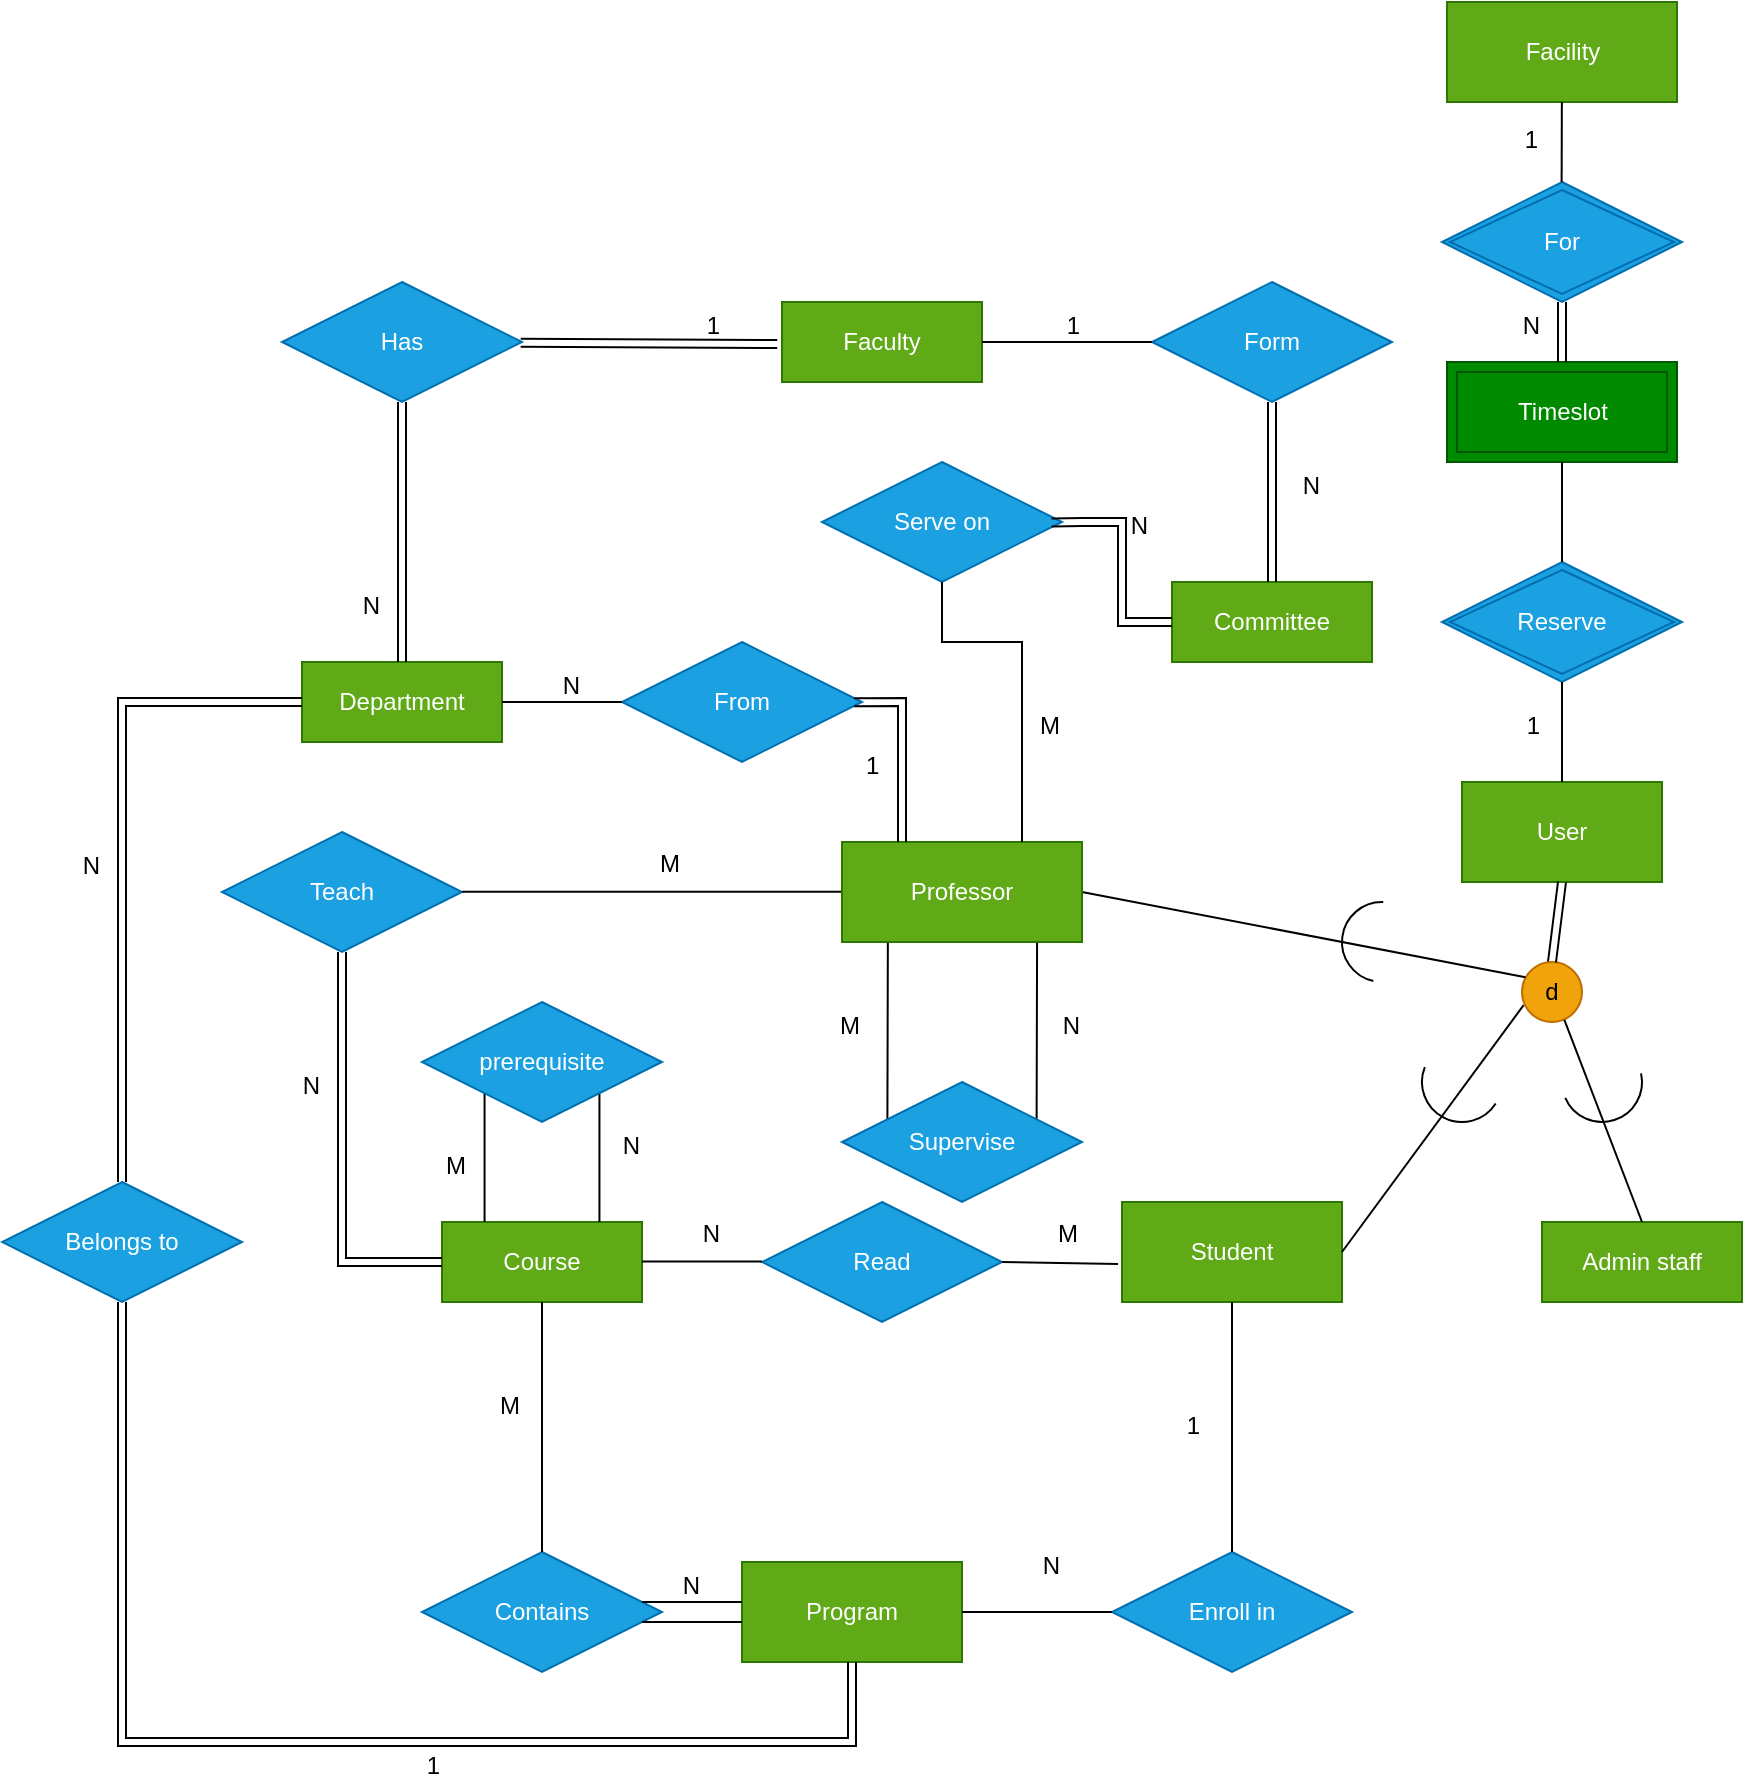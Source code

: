 <mxfile version="26.0.11">
  <diagram id="R2lEEEUBdFMjLlhIrx00" name="Page-1">
    <mxGraphModel dx="2074" dy="1908" grid="1" gridSize="10" guides="1" tooltips="1" connect="1" arrows="1" fold="1" page="1" pageScale="1" pageWidth="850" pageHeight="1100" math="0" shadow="0" extFonts="Permanent Marker^https://fonts.googleapis.com/css?family=Permanent+Marker">
      <root>
        <mxCell id="0" />
        <mxCell id="1" parent="0" />
        <mxCell id="vugCyfD3QLyV5UbuW-dE-1" value="User" style="rounded=0;whiteSpace=wrap;html=1;fillColor=#60a917;strokeColor=#2D7600;fontColor=#ffffff;" vertex="1" parent="1">
          <mxGeometry x="590" y="290" width="100" height="50" as="geometry" />
        </mxCell>
        <mxCell id="vugCyfD3QLyV5UbuW-dE-4" value="d" style="ellipse;whiteSpace=wrap;html=1;aspect=fixed;fillColor=#f0a30a;fontColor=#000000;strokeColor=#BD7000;" vertex="1" parent="1">
          <mxGeometry x="620" y="380" width="30" height="30" as="geometry" />
        </mxCell>
        <mxCell id="vugCyfD3QLyV5UbuW-dE-9" value="Student" style="rounded=0;whiteSpace=wrap;html=1;fillColor=#60a917;fontColor=#ffffff;strokeColor=#2D7600;" vertex="1" parent="1">
          <mxGeometry x="420" y="500" width="110" height="50" as="geometry" />
        </mxCell>
        <mxCell id="vugCyfD3QLyV5UbuW-dE-21" value="Timeslot" style="shape=ext;margin=3;double=1;whiteSpace=wrap;html=1;align=center;fillColor=#008a00;fontColor=#ffffff;strokeColor=#005700;" vertex="1" parent="1">
          <mxGeometry x="582.5" y="80" width="115" height="50" as="geometry" />
        </mxCell>
        <mxCell id="vugCyfD3QLyV5UbuW-dE-22" value="Reserve" style="shape=rhombus;double=1;perimeter=rhombusPerimeter;whiteSpace=wrap;html=1;align=center;fillColor=#1ba1e2;fontColor=#ffffff;strokeColor=#006EAF;" vertex="1" parent="1">
          <mxGeometry x="580" y="180" width="120" height="60" as="geometry" />
        </mxCell>
        <mxCell id="vugCyfD3QLyV5UbuW-dE-26" value="Facility" style="whiteSpace=wrap;html=1;align=center;fillColor=#60a917;fontColor=#ffffff;strokeColor=#2D7600;" vertex="1" parent="1">
          <mxGeometry x="582.5" y="-100" width="115" height="50" as="geometry" />
        </mxCell>
        <mxCell id="vugCyfD3QLyV5UbuW-dE-27" value="For" style="shape=rhombus;double=1;perimeter=rhombusPerimeter;whiteSpace=wrap;html=1;align=center;fillColor=#1ba1e2;fontColor=#ffffff;strokeColor=#006EAF;" vertex="1" parent="1">
          <mxGeometry x="580" y="-10" width="120" height="60" as="geometry" />
        </mxCell>
        <mxCell id="vugCyfD3QLyV5UbuW-dE-35" value="" style="endArrow=none;html=1;rounded=0;entryX=0.5;entryY=1;entryDx=0;entryDy=0;exitX=0.5;exitY=0;exitDx=0;exitDy=0;" edge="1" parent="1" source="vugCyfD3QLyV5UbuW-dE-1" target="vugCyfD3QLyV5UbuW-dE-22">
          <mxGeometry relative="1" as="geometry">
            <mxPoint x="410" y="290" as="sourcePoint" />
            <mxPoint x="570" y="290" as="targetPoint" />
          </mxGeometry>
        </mxCell>
        <mxCell id="vugCyfD3QLyV5UbuW-dE-36" value="1" style="resizable=0;html=1;whiteSpace=wrap;align=right;verticalAlign=bottom;" connectable="0" vertex="1" parent="vugCyfD3QLyV5UbuW-dE-35">
          <mxGeometry x="1" relative="1" as="geometry">
            <mxPoint x="-10" y="30" as="offset" />
          </mxGeometry>
        </mxCell>
        <mxCell id="vugCyfD3QLyV5UbuW-dE-43" value="" style="endArrow=none;html=1;rounded=0;entryX=0.5;entryY=0;entryDx=0;entryDy=0;exitX=0.5;exitY=1;exitDx=0;exitDy=0;" edge="1" parent="1" source="vugCyfD3QLyV5UbuW-dE-21" target="vugCyfD3QLyV5UbuW-dE-22">
          <mxGeometry relative="1" as="geometry">
            <mxPoint x="660" y="140" as="sourcePoint" />
            <mxPoint x="659" y="196" as="targetPoint" />
          </mxGeometry>
        </mxCell>
        <mxCell id="vugCyfD3QLyV5UbuW-dE-47" value="" style="endArrow=none;html=1;rounded=0;exitX=0.5;exitY=0;exitDx=0;exitDy=0;" edge="1" parent="1" target="vugCyfD3QLyV5UbuW-dE-26">
          <mxGeometry relative="1" as="geometry">
            <mxPoint x="639.82" y="-10" as="sourcePoint" />
            <mxPoint x="639.82" y="-40" as="targetPoint" />
          </mxGeometry>
        </mxCell>
        <mxCell id="vugCyfD3QLyV5UbuW-dE-48" value="1" style="resizable=0;html=1;whiteSpace=wrap;align=right;verticalAlign=bottom;" connectable="0" vertex="1" parent="vugCyfD3QLyV5UbuW-dE-47">
          <mxGeometry x="1" relative="1" as="geometry">
            <mxPoint x="-10" y="27" as="offset" />
          </mxGeometry>
        </mxCell>
        <mxCell id="vugCyfD3QLyV5UbuW-dE-49" value="Course" style="whiteSpace=wrap;html=1;align=center;fillColor=#60a917;fontColor=#ffffff;strokeColor=#2D7600;" vertex="1" parent="1">
          <mxGeometry x="80" y="510" width="100" height="40" as="geometry" />
        </mxCell>
        <mxCell id="vugCyfD3QLyV5UbuW-dE-50" value="Read" style="shape=rhombus;perimeter=rhombusPerimeter;whiteSpace=wrap;html=1;align=center;fillColor=#1ba1e2;fontColor=#ffffff;strokeColor=#006EAF;" vertex="1" parent="1">
          <mxGeometry x="240" y="500" width="120" height="60" as="geometry" />
        </mxCell>
        <mxCell id="vugCyfD3QLyV5UbuW-dE-54" value="" style="endArrow=none;html=1;rounded=0;exitX=1;exitY=0.5;exitDx=0;exitDy=0;" edge="1" parent="1" source="vugCyfD3QLyV5UbuW-dE-50">
          <mxGeometry relative="1" as="geometry">
            <mxPoint x="300" y="490" as="sourcePoint" />
            <mxPoint x="418" y="531" as="targetPoint" />
          </mxGeometry>
        </mxCell>
        <mxCell id="vugCyfD3QLyV5UbuW-dE-55" value="M" style="resizable=0;html=1;whiteSpace=wrap;align=right;verticalAlign=bottom;" connectable="0" vertex="1" parent="vugCyfD3QLyV5UbuW-dE-54">
          <mxGeometry x="1" relative="1" as="geometry">
            <mxPoint x="-18" y="-6" as="offset" />
          </mxGeometry>
        </mxCell>
        <mxCell id="vugCyfD3QLyV5UbuW-dE-56" value="" style="endArrow=none;html=1;rounded=0;entryX=0;entryY=0.5;entryDx=0;entryDy=0;exitX=1;exitY=0.5;exitDx=0;exitDy=0;" edge="1" parent="1">
          <mxGeometry relative="1" as="geometry">
            <mxPoint x="180" y="529.8" as="sourcePoint" />
            <mxPoint x="240" y="529.8" as="targetPoint" />
          </mxGeometry>
        </mxCell>
        <mxCell id="vugCyfD3QLyV5UbuW-dE-57" value="N" style="resizable=0;html=1;whiteSpace=wrap;align=right;verticalAlign=bottom;" connectable="0" vertex="1" parent="vugCyfD3QLyV5UbuW-dE-56">
          <mxGeometry x="1" relative="1" as="geometry">
            <mxPoint x="-20" y="-5" as="offset" />
          </mxGeometry>
        </mxCell>
        <mxCell id="vugCyfD3QLyV5UbuW-dE-59" value="" style="endArrow=none;html=1;rounded=0;entryX=0.027;entryY=0.719;entryDx=0;entryDy=0;entryPerimeter=0;exitX=1;exitY=0.5;exitDx=0;exitDy=0;" edge="1" parent="1" source="vugCyfD3QLyV5UbuW-dE-9" target="vugCyfD3QLyV5UbuW-dE-4">
          <mxGeometry relative="1" as="geometry">
            <mxPoint x="330" y="320" as="sourcePoint" />
            <mxPoint x="490" y="320" as="targetPoint" />
          </mxGeometry>
        </mxCell>
        <mxCell id="vugCyfD3QLyV5UbuW-dE-65" value="Program" style="whiteSpace=wrap;html=1;align=center;fillColor=#60a917;fontColor=#ffffff;strokeColor=#2D7600;" vertex="1" parent="1">
          <mxGeometry x="230" y="680" width="110" height="50" as="geometry" />
        </mxCell>
        <mxCell id="vugCyfD3QLyV5UbuW-dE-66" value="Enroll in" style="shape=rhombus;perimeter=rhombusPerimeter;whiteSpace=wrap;html=1;align=center;fillColor=#1ba1e2;fontColor=#ffffff;strokeColor=#006EAF;" vertex="1" parent="1">
          <mxGeometry x="415" y="675" width="120" height="60" as="geometry" />
        </mxCell>
        <mxCell id="vugCyfD3QLyV5UbuW-dE-67" value="" style="endArrow=none;html=1;rounded=0;entryX=0.5;entryY=0;entryDx=0;entryDy=0;" edge="1" parent="1" source="vugCyfD3QLyV5UbuW-dE-9" target="vugCyfD3QLyV5UbuW-dE-66">
          <mxGeometry relative="1" as="geometry">
            <mxPoint x="310" y="530" as="sourcePoint" />
            <mxPoint x="470" y="530" as="targetPoint" />
          </mxGeometry>
        </mxCell>
        <mxCell id="vugCyfD3QLyV5UbuW-dE-68" value="1" style="resizable=0;html=1;whiteSpace=wrap;align=right;verticalAlign=bottom;" connectable="0" vertex="1" parent="vugCyfD3QLyV5UbuW-dE-67">
          <mxGeometry x="1" relative="1" as="geometry">
            <mxPoint x="-15" y="-55" as="offset" />
          </mxGeometry>
        </mxCell>
        <mxCell id="vugCyfD3QLyV5UbuW-dE-69" value="" style="endArrow=none;html=1;rounded=0;entryX=0;entryY=0.5;entryDx=0;entryDy=0;" edge="1" parent="1" source="vugCyfD3QLyV5UbuW-dE-65" target="vugCyfD3QLyV5UbuW-dE-66">
          <mxGeometry relative="1" as="geometry">
            <mxPoint x="310" y="530" as="sourcePoint" />
            <mxPoint x="430" y="705" as="targetPoint" />
          </mxGeometry>
        </mxCell>
        <mxCell id="vugCyfD3QLyV5UbuW-dE-70" value="N" style="resizable=0;html=1;whiteSpace=wrap;align=right;verticalAlign=bottom;" connectable="0" vertex="1" parent="vugCyfD3QLyV5UbuW-dE-69">
          <mxGeometry x="1" relative="1" as="geometry">
            <mxPoint x="-25" y="-15" as="offset" />
          </mxGeometry>
        </mxCell>
        <mxCell id="vugCyfD3QLyV5UbuW-dE-71" value="Contains" style="shape=rhombus;perimeter=rhombusPerimeter;whiteSpace=wrap;html=1;align=center;fillColor=#1ba1e2;fontColor=#ffffff;strokeColor=#006EAF;" vertex="1" parent="1">
          <mxGeometry x="70" y="675" width="120" height="60" as="geometry" />
        </mxCell>
        <mxCell id="vugCyfD3QLyV5UbuW-dE-72" value="" style="endArrow=none;html=1;rounded=0;" edge="1" parent="1">
          <mxGeometry relative="1" as="geometry">
            <mxPoint x="180" y="700" as="sourcePoint" />
            <mxPoint x="230" y="700" as="targetPoint" />
          </mxGeometry>
        </mxCell>
        <mxCell id="vugCyfD3QLyV5UbuW-dE-73" value="N" style="resizable=0;html=1;whiteSpace=wrap;align=right;verticalAlign=bottom;" connectable="0" vertex="1" parent="vugCyfD3QLyV5UbuW-dE-72">
          <mxGeometry x="1" relative="1" as="geometry">
            <mxPoint x="-20" as="offset" />
          </mxGeometry>
        </mxCell>
        <mxCell id="vugCyfD3QLyV5UbuW-dE-74" value="" style="endArrow=none;html=1;rounded=0;" edge="1" parent="1">
          <mxGeometry relative="1" as="geometry">
            <mxPoint x="180" y="710" as="sourcePoint" />
            <mxPoint x="230" y="710" as="targetPoint" />
          </mxGeometry>
        </mxCell>
        <mxCell id="vugCyfD3QLyV5UbuW-dE-76" value="" style="endArrow=none;html=1;rounded=0;exitX=0.5;exitY=0;exitDx=0;exitDy=0;" edge="1" parent="1" source="vugCyfD3QLyV5UbuW-dE-71">
          <mxGeometry relative="1" as="geometry">
            <mxPoint x="150" y="660" as="sourcePoint" />
            <mxPoint x="130" y="550" as="targetPoint" />
          </mxGeometry>
        </mxCell>
        <mxCell id="vugCyfD3QLyV5UbuW-dE-77" value="M" style="resizable=0;html=1;whiteSpace=wrap;align=right;verticalAlign=bottom;" connectable="0" vertex="1" parent="vugCyfD3QLyV5UbuW-dE-76">
          <mxGeometry x="1" relative="1" as="geometry">
            <mxPoint x="-10" y="60" as="offset" />
          </mxGeometry>
        </mxCell>
        <mxCell id="vugCyfD3QLyV5UbuW-dE-79" value="" style="shape=link;html=1;rounded=0;width=57.442;entryX=0.5;entryY=0;entryDx=0;entryDy=0;" edge="1" parent="1" target="vugCyfD3QLyV5UbuW-dE-49">
          <mxGeometry relative="1" as="geometry">
            <mxPoint x="130" y="440" as="sourcePoint" />
            <mxPoint x="410" y="420" as="targetPoint" />
          </mxGeometry>
        </mxCell>
        <mxCell id="vugCyfD3QLyV5UbuW-dE-80" value="M" style="resizable=0;html=1;whiteSpace=wrap;align=left;verticalAlign=bottom;" connectable="0" vertex="1" parent="vugCyfD3QLyV5UbuW-dE-79">
          <mxGeometry x="-1" relative="1" as="geometry">
            <mxPoint x="-50" y="50" as="offset" />
          </mxGeometry>
        </mxCell>
        <mxCell id="vugCyfD3QLyV5UbuW-dE-81" value="N" style="resizable=0;html=1;whiteSpace=wrap;align=right;verticalAlign=bottom;" connectable="0" vertex="1" parent="vugCyfD3QLyV5UbuW-dE-79">
          <mxGeometry x="1" relative="1" as="geometry">
            <mxPoint x="50" y="-30" as="offset" />
          </mxGeometry>
        </mxCell>
        <mxCell id="vugCyfD3QLyV5UbuW-dE-78" value="prerequisite" style="shape=rhombus;perimeter=rhombusPerimeter;whiteSpace=wrap;html=1;align=center;fillColor=#1ba1e2;fontColor=#ffffff;strokeColor=#006EAF;" vertex="1" parent="1">
          <mxGeometry x="70" y="400" width="120" height="60" as="geometry" />
        </mxCell>
        <mxCell id="vugCyfD3QLyV5UbuW-dE-82" value="Department" style="whiteSpace=wrap;html=1;align=center;fillColor=#60a917;fontColor=#ffffff;strokeColor=#2D7600;" vertex="1" parent="1">
          <mxGeometry x="10" y="230" width="100" height="40" as="geometry" />
        </mxCell>
        <mxCell id="vugCyfD3QLyV5UbuW-dE-85" value="Belongs to" style="shape=rhombus;perimeter=rhombusPerimeter;whiteSpace=wrap;html=1;align=center;fillColor=#1ba1e2;fontColor=#ffffff;strokeColor=#006EAF;" vertex="1" parent="1">
          <mxGeometry x="-140" y="490" width="120" height="60" as="geometry" />
        </mxCell>
        <mxCell id="vugCyfD3QLyV5UbuW-dE-89" value="" style="shape=link;html=1;rounded=0;entryX=0.5;entryY=0;entryDx=0;entryDy=0;exitX=0;exitY=0.5;exitDx=0;exitDy=0;" edge="1" parent="1" source="vugCyfD3QLyV5UbuW-dE-82" target="vugCyfD3QLyV5UbuW-dE-85">
          <mxGeometry relative="1" as="geometry">
            <mxPoint x="-170" y="370" as="sourcePoint" />
            <mxPoint x="-10" y="370" as="targetPoint" />
            <Array as="points">
              <mxPoint x="-80" y="250" />
            </Array>
          </mxGeometry>
        </mxCell>
        <mxCell id="vugCyfD3QLyV5UbuW-dE-90" value="N" style="resizable=0;html=1;whiteSpace=wrap;align=right;verticalAlign=bottom;" connectable="0" vertex="1" parent="vugCyfD3QLyV5UbuW-dE-89">
          <mxGeometry x="1" relative="1" as="geometry">
            <mxPoint x="-10" y="-150" as="offset" />
          </mxGeometry>
        </mxCell>
        <mxCell id="vugCyfD3QLyV5UbuW-dE-91" value="" style="shape=link;html=1;rounded=0;exitX=0.5;exitY=1;exitDx=0;exitDy=0;entryX=0.5;entryY=1;entryDx=0;entryDy=0;" edge="1" parent="1" source="vugCyfD3QLyV5UbuW-dE-85" target="vugCyfD3QLyV5UbuW-dE-65">
          <mxGeometry relative="1" as="geometry">
            <mxPoint x="-100" y="735" as="sourcePoint" />
            <mxPoint x="60" y="735" as="targetPoint" />
            <Array as="points">
              <mxPoint x="-80" y="770" />
              <mxPoint x="100" y="770" />
              <mxPoint x="285" y="770" />
            </Array>
          </mxGeometry>
        </mxCell>
        <mxCell id="vugCyfD3QLyV5UbuW-dE-92" value="1" style="resizable=0;html=1;whiteSpace=wrap;align=right;verticalAlign=bottom;" connectable="0" vertex="1" parent="vugCyfD3QLyV5UbuW-dE-91">
          <mxGeometry x="1" relative="1" as="geometry">
            <mxPoint x="-205" y="60" as="offset" />
          </mxGeometry>
        </mxCell>
        <mxCell id="vugCyfD3QLyV5UbuW-dE-93" value="Faculty" style="whiteSpace=wrap;html=1;align=center;fillColor=#60a917;fontColor=#ffffff;strokeColor=#2D7600;" vertex="1" parent="1">
          <mxGeometry x="250" y="50" width="100" height="40" as="geometry" />
        </mxCell>
        <mxCell id="vugCyfD3QLyV5UbuW-dE-96" value="Has" style="shape=rhombus;perimeter=rhombusPerimeter;whiteSpace=wrap;html=1;align=center;fillColor=#1ba1e2;fontColor=#ffffff;strokeColor=#006EAF;" vertex="1" parent="1">
          <mxGeometry y="40" width="120" height="60" as="geometry" />
        </mxCell>
        <mxCell id="vugCyfD3QLyV5UbuW-dE-98" value="" style="shape=link;html=1;rounded=0;exitX=0.5;exitY=1;exitDx=0;exitDy=0;entryX=0.5;entryY=0;entryDx=0;entryDy=0;" edge="1" parent="1" source="vugCyfD3QLyV5UbuW-dE-96" target="vugCyfD3QLyV5UbuW-dE-82">
          <mxGeometry relative="1" as="geometry">
            <mxPoint x="190" y="320" as="sourcePoint" />
            <mxPoint x="350" y="320" as="targetPoint" />
          </mxGeometry>
        </mxCell>
        <mxCell id="vugCyfD3QLyV5UbuW-dE-99" value="N" style="resizable=0;html=1;whiteSpace=wrap;align=right;verticalAlign=bottom;" connectable="0" vertex="1" parent="vugCyfD3QLyV5UbuW-dE-98">
          <mxGeometry x="1" relative="1" as="geometry">
            <mxPoint x="-10" y="-20" as="offset" />
          </mxGeometry>
        </mxCell>
        <mxCell id="vugCyfD3QLyV5UbuW-dE-100" value="" style="shape=link;html=1;rounded=0;entryX=-0.024;entryY=0.526;entryDx=0;entryDy=0;entryPerimeter=0;" edge="1" parent="1" source="vugCyfD3QLyV5UbuW-dE-96" target="vugCyfD3QLyV5UbuW-dE-93">
          <mxGeometry relative="1" as="geometry">
            <mxPoint x="50" y="190" as="sourcePoint" />
            <mxPoint x="210" y="190" as="targetPoint" />
          </mxGeometry>
        </mxCell>
        <mxCell id="vugCyfD3QLyV5UbuW-dE-101" value="1" style="resizable=0;html=1;whiteSpace=wrap;align=right;verticalAlign=bottom;" connectable="0" vertex="1" parent="vugCyfD3QLyV5UbuW-dE-100">
          <mxGeometry x="1" relative="1" as="geometry">
            <mxPoint x="-27" y="-1" as="offset" />
          </mxGeometry>
        </mxCell>
        <mxCell id="vugCyfD3QLyV5UbuW-dE-102" value="" style="shape=link;html=1;rounded=0;exitX=0.5;exitY=1;exitDx=0;exitDy=0;entryX=0.5;entryY=0;entryDx=0;entryDy=0;" edge="1" parent="1" source="vugCyfD3QLyV5UbuW-dE-27" target="vugCyfD3QLyV5UbuW-dE-21">
          <mxGeometry relative="1" as="geometry">
            <mxPoint x="490" y="160" as="sourcePoint" />
            <mxPoint x="650" y="160" as="targetPoint" />
          </mxGeometry>
        </mxCell>
        <mxCell id="vugCyfD3QLyV5UbuW-dE-103" value="N" style="resizable=0;html=1;whiteSpace=wrap;align=right;verticalAlign=bottom;" connectable="0" vertex="1" parent="vugCyfD3QLyV5UbuW-dE-102">
          <mxGeometry x="1" relative="1" as="geometry">
            <mxPoint x="-10" y="-10" as="offset" />
          </mxGeometry>
        </mxCell>
        <mxCell id="vugCyfD3QLyV5UbuW-dE-104" value="" style="shape=link;html=1;rounded=0;exitX=0.5;exitY=0;exitDx=0;exitDy=0;entryX=0.5;entryY=1;entryDx=0;entryDy=0;" edge="1" parent="1" source="vugCyfD3QLyV5UbuW-dE-4" target="vugCyfD3QLyV5UbuW-dE-1">
          <mxGeometry relative="1" as="geometry">
            <mxPoint x="490" y="360" as="sourcePoint" />
            <mxPoint x="650" y="360" as="targetPoint" />
          </mxGeometry>
        </mxCell>
        <mxCell id="vugCyfD3QLyV5UbuW-dE-106" value="Committee" style="whiteSpace=wrap;html=1;align=center;fillColor=#60a917;fontColor=#ffffff;strokeColor=#2D7600;" vertex="1" parent="1">
          <mxGeometry x="445" y="190" width="100" height="40" as="geometry" />
        </mxCell>
        <mxCell id="vugCyfD3QLyV5UbuW-dE-107" value="Form" style="shape=rhombus;perimeter=rhombusPerimeter;whiteSpace=wrap;html=1;align=center;fillColor=#1ba1e2;fontColor=#ffffff;strokeColor=#006EAF;" vertex="1" parent="1">
          <mxGeometry x="435" y="40" width="120" height="60" as="geometry" />
        </mxCell>
        <mxCell id="vugCyfD3QLyV5UbuW-dE-109" value="" style="endArrow=none;html=1;rounded=0;exitX=1;exitY=0.5;exitDx=0;exitDy=0;" edge="1" parent="1" source="vugCyfD3QLyV5UbuW-dE-93" target="vugCyfD3QLyV5UbuW-dE-107">
          <mxGeometry relative="1" as="geometry">
            <mxPoint x="320" y="290" as="sourcePoint" />
            <mxPoint x="480" y="290" as="targetPoint" />
          </mxGeometry>
        </mxCell>
        <mxCell id="vugCyfD3QLyV5UbuW-dE-110" value="1" style="resizable=0;html=1;whiteSpace=wrap;align=right;verticalAlign=bottom;" connectable="0" vertex="1" parent="vugCyfD3QLyV5UbuW-dE-109">
          <mxGeometry x="1" relative="1" as="geometry">
            <mxPoint x="-35" as="offset" />
          </mxGeometry>
        </mxCell>
        <mxCell id="vugCyfD3QLyV5UbuW-dE-111" value="" style="shape=link;html=1;rounded=0;exitX=0.5;exitY=1;exitDx=0;exitDy=0;entryX=0.5;entryY=0;entryDx=0;entryDy=0;" edge="1" parent="1" source="vugCyfD3QLyV5UbuW-dE-107" target="vugCyfD3QLyV5UbuW-dE-106">
          <mxGeometry relative="1" as="geometry">
            <mxPoint x="320" y="290" as="sourcePoint" />
            <mxPoint x="480" y="290" as="targetPoint" />
          </mxGeometry>
        </mxCell>
        <mxCell id="vugCyfD3QLyV5UbuW-dE-112" value="N" style="resizable=0;html=1;whiteSpace=wrap;align=right;verticalAlign=bottom;" connectable="0" vertex="1" parent="vugCyfD3QLyV5UbuW-dE-111">
          <mxGeometry x="1" relative="1" as="geometry">
            <mxPoint x="25" y="-40" as="offset" />
          </mxGeometry>
        </mxCell>
        <mxCell id="vugCyfD3QLyV5UbuW-dE-117" value="Admin staff" style="whiteSpace=wrap;html=1;align=center;fillColor=#60a917;fontColor=#ffffff;strokeColor=#2D7600;" vertex="1" parent="1">
          <mxGeometry x="630" y="510" width="100" height="40" as="geometry" />
        </mxCell>
        <mxCell id="vugCyfD3QLyV5UbuW-dE-118" value="" style="endArrow=none;html=1;rounded=0;entryX=0.5;entryY=0;entryDx=0;entryDy=0;exitX=0.706;exitY=0.963;exitDx=0;exitDy=0;exitPerimeter=0;" edge="1" parent="1" source="vugCyfD3QLyV5UbuW-dE-4" target="vugCyfD3QLyV5UbuW-dE-117">
          <mxGeometry relative="1" as="geometry">
            <mxPoint x="638" y="406" as="sourcePoint" />
            <mxPoint x="410" y="430" as="targetPoint" />
          </mxGeometry>
        </mxCell>
        <mxCell id="vugCyfD3QLyV5UbuW-dE-119" value="" style="endArrow=none;html=1;rounded=0;exitX=1;exitY=0.5;exitDx=0;exitDy=0;entryX=0.057;entryY=0.254;entryDx=0;entryDy=0;entryPerimeter=0;" edge="1" parent="1" source="vugCyfD3QLyV5UbuW-dE-7" target="vugCyfD3QLyV5UbuW-dE-4">
          <mxGeometry relative="1" as="geometry">
            <mxPoint x="360" y="480" as="sourcePoint" />
            <mxPoint x="620" y="387" as="targetPoint" />
          </mxGeometry>
        </mxCell>
        <mxCell id="vugCyfD3QLyV5UbuW-dE-120" value="Teach" style="shape=rhombus;perimeter=rhombusPerimeter;whiteSpace=wrap;html=1;align=center;fillColor=#1ba1e2;fontColor=#ffffff;strokeColor=#006EAF;" vertex="1" parent="1">
          <mxGeometry x="-30" y="315" width="120" height="60" as="geometry" />
        </mxCell>
        <mxCell id="vugCyfD3QLyV5UbuW-dE-121" value="" style="endArrow=none;html=1;rounded=0;exitX=1;exitY=0.5;exitDx=0;exitDy=0;entryX=0;entryY=0.5;entryDx=0;entryDy=0;" edge="1" parent="1">
          <mxGeometry relative="1" as="geometry">
            <mxPoint x="90" y="344.82" as="sourcePoint" />
            <mxPoint x="280.0" y="344.82" as="targetPoint" />
          </mxGeometry>
        </mxCell>
        <mxCell id="vugCyfD3QLyV5UbuW-dE-122" value="M" style="resizable=0;html=1;whiteSpace=wrap;align=right;verticalAlign=bottom;" connectable="0" vertex="1" parent="vugCyfD3QLyV5UbuW-dE-121">
          <mxGeometry x="1" relative="1" as="geometry">
            <mxPoint x="-80" y="-5" as="offset" />
          </mxGeometry>
        </mxCell>
        <mxCell id="vugCyfD3QLyV5UbuW-dE-123" value="" style="shape=link;html=1;rounded=0;exitX=0.5;exitY=1;exitDx=0;exitDy=0;entryX=0;entryY=0.5;entryDx=0;entryDy=0;" edge="1" parent="1" source="vugCyfD3QLyV5UbuW-dE-120" target="vugCyfD3QLyV5UbuW-dE-49">
          <mxGeometry relative="1" as="geometry">
            <mxPoint x="210" y="460" as="sourcePoint" />
            <mxPoint x="370" y="460" as="targetPoint" />
            <Array as="points">
              <mxPoint x="30" y="530" />
            </Array>
          </mxGeometry>
        </mxCell>
        <mxCell id="vugCyfD3QLyV5UbuW-dE-124" value="N" style="resizable=0;html=1;whiteSpace=wrap;align=right;verticalAlign=bottom;" connectable="0" vertex="1" parent="vugCyfD3QLyV5UbuW-dE-123">
          <mxGeometry x="1" relative="1" as="geometry">
            <mxPoint x="-60" y="-80" as="offset" />
          </mxGeometry>
        </mxCell>
        <mxCell id="vugCyfD3QLyV5UbuW-dE-132" value="" style="shape=link;html=1;rounded=0;exitX=0.5;exitY=0;exitDx=0;exitDy=0;width=74.615;" edge="1" parent="1">
          <mxGeometry relative="1" as="geometry">
            <mxPoint x="340" y="460" as="sourcePoint" />
            <mxPoint x="340.26" y="360" as="targetPoint" />
          </mxGeometry>
        </mxCell>
        <mxCell id="vugCyfD3QLyV5UbuW-dE-133" value="M" style="resizable=0;html=1;whiteSpace=wrap;align=left;verticalAlign=bottom;" connectable="0" vertex="1" parent="vugCyfD3QLyV5UbuW-dE-132">
          <mxGeometry x="-1" relative="1" as="geometry" />
        </mxCell>
        <mxCell id="vugCyfD3QLyV5UbuW-dE-134" value="N" style="resizable=0;html=1;whiteSpace=wrap;align=right;verticalAlign=bottom;" connectable="0" vertex="1" parent="vugCyfD3QLyV5UbuW-dE-132">
          <mxGeometry x="1" relative="1" as="geometry" />
        </mxCell>
        <mxCell id="vugCyfD3QLyV5UbuW-dE-7" value="Professor" style="rounded=0;whiteSpace=wrap;html=1;fillColor=#60a917;fontColor=#ffffff;strokeColor=#2D7600;" vertex="1" parent="1">
          <mxGeometry x="280" y="320" width="120" height="50" as="geometry" />
        </mxCell>
        <mxCell id="vugCyfD3QLyV5UbuW-dE-128" value="Supervise" style="shape=rhombus;perimeter=rhombusPerimeter;whiteSpace=wrap;html=1;align=center;fillColor=#1ba1e2;fontColor=#ffffff;strokeColor=#006EAF;" vertex="1" parent="1">
          <mxGeometry x="280" y="440" width="120" height="60" as="geometry" />
        </mxCell>
        <mxCell id="vugCyfD3QLyV5UbuW-dE-137" value="M" style="resizable=0;html=1;whiteSpace=wrap;align=right;verticalAlign=bottom;" connectable="0" vertex="1" parent="1">
          <mxGeometry x="290" y="420.0" as="geometry" />
        </mxCell>
        <mxCell id="vugCyfD3QLyV5UbuW-dE-138" value="N" style="resizable=0;html=1;whiteSpace=wrap;align=right;verticalAlign=bottom;" connectable="0" vertex="1" parent="1">
          <mxGeometry x="400" y="420.0" as="geometry" />
        </mxCell>
        <mxCell id="vugCyfD3QLyV5UbuW-dE-139" value="From" style="shape=rhombus;perimeter=rhombusPerimeter;whiteSpace=wrap;html=1;align=center;fillColor=#1ba1e2;fontColor=#ffffff;strokeColor=#006EAF;" vertex="1" parent="1">
          <mxGeometry x="170" y="220" width="120" height="60" as="geometry" />
        </mxCell>
        <mxCell id="vugCyfD3QLyV5UbuW-dE-140" value="Serve on" style="shape=rhombus;perimeter=rhombusPerimeter;whiteSpace=wrap;html=1;align=center;fillColor=#1ba1e2;fontColor=#ffffff;strokeColor=#006EAF;" vertex="1" parent="1">
          <mxGeometry x="270" y="130" width="120" height="60" as="geometry" />
        </mxCell>
        <mxCell id="vugCyfD3QLyV5UbuW-dE-141" value="" style="shape=link;html=1;rounded=0;exitX=0.967;exitY=0.502;exitDx=0;exitDy=0;entryX=0.25;entryY=0;entryDx=0;entryDy=0;exitPerimeter=0;" edge="1" parent="1" source="vugCyfD3QLyV5UbuW-dE-139" target="vugCyfD3QLyV5UbuW-dE-7">
          <mxGeometry relative="1" as="geometry">
            <mxPoint x="220" y="310" as="sourcePoint" />
            <mxPoint x="300" y="330" as="targetPoint" />
            <Array as="points">
              <mxPoint x="310" y="250" />
            </Array>
          </mxGeometry>
        </mxCell>
        <mxCell id="vugCyfD3QLyV5UbuW-dE-142" value="1" style="resizable=0;html=1;whiteSpace=wrap;align=left;verticalAlign=bottom;" connectable="0" vertex="1" parent="vugCyfD3QLyV5UbuW-dE-141">
          <mxGeometry x="-1" relative="1" as="geometry">
            <mxPoint x="4" y="40" as="offset" />
          </mxGeometry>
        </mxCell>
        <mxCell id="vugCyfD3QLyV5UbuW-dE-144" value="" style="endArrow=none;html=1;rounded=0;exitX=1;exitY=0.5;exitDx=0;exitDy=0;entryX=0;entryY=0.5;entryDx=0;entryDy=0;" edge="1" parent="1" source="vugCyfD3QLyV5UbuW-dE-82" target="vugCyfD3QLyV5UbuW-dE-139">
          <mxGeometry relative="1" as="geometry">
            <mxPoint x="100" y="300" as="sourcePoint" />
            <mxPoint x="260" y="300" as="targetPoint" />
          </mxGeometry>
        </mxCell>
        <mxCell id="vugCyfD3QLyV5UbuW-dE-145" value="N" style="resizable=0;html=1;whiteSpace=wrap;align=right;verticalAlign=bottom;" connectable="0" vertex="1" parent="vugCyfD3QLyV5UbuW-dE-144">
          <mxGeometry x="1" relative="1" as="geometry">
            <mxPoint x="-20" as="offset" />
          </mxGeometry>
        </mxCell>
        <mxCell id="vugCyfD3QLyV5UbuW-dE-146" value="" style="shape=link;html=1;rounded=0;entryX=0;entryY=0.5;entryDx=0;entryDy=0;exitX=0.957;exitY=0.504;exitDx=0;exitDy=0;exitPerimeter=0;" edge="1" parent="1" source="vugCyfD3QLyV5UbuW-dE-140" target="vugCyfD3QLyV5UbuW-dE-106">
          <mxGeometry relative="1" as="geometry">
            <mxPoint x="380" y="210" as="sourcePoint" />
            <mxPoint x="480" y="400" as="targetPoint" />
            <Array as="points">
              <mxPoint x="400" y="160" />
              <mxPoint x="420" y="160" />
              <mxPoint x="420" y="210" />
            </Array>
          </mxGeometry>
        </mxCell>
        <mxCell id="vugCyfD3QLyV5UbuW-dE-147" value="N" style="resizable=0;html=1;whiteSpace=wrap;align=right;verticalAlign=bottom;" connectable="0" vertex="1" parent="vugCyfD3QLyV5UbuW-dE-146">
          <mxGeometry x="1" relative="1" as="geometry">
            <mxPoint x="-10" y="-40" as="offset" />
          </mxGeometry>
        </mxCell>
        <mxCell id="vugCyfD3QLyV5UbuW-dE-148" value="" style="endArrow=none;html=1;rounded=0;entryX=0.75;entryY=0;entryDx=0;entryDy=0;exitX=0.5;exitY=1;exitDx=0;exitDy=0;" edge="1" parent="1" source="vugCyfD3QLyV5UbuW-dE-140" target="vugCyfD3QLyV5UbuW-dE-7">
          <mxGeometry relative="1" as="geometry">
            <mxPoint x="250" y="230" as="sourcePoint" />
            <mxPoint x="410" y="230" as="targetPoint" />
            <Array as="points">
              <mxPoint x="330" y="220" />
              <mxPoint x="370" y="220" />
            </Array>
          </mxGeometry>
        </mxCell>
        <mxCell id="vugCyfD3QLyV5UbuW-dE-149" value="M" style="resizable=0;html=1;whiteSpace=wrap;align=right;verticalAlign=bottom;" connectable="0" vertex="1" parent="vugCyfD3QLyV5UbuW-dE-148">
          <mxGeometry x="1" relative="1" as="geometry">
            <mxPoint x="20" y="-50" as="offset" />
          </mxGeometry>
        </mxCell>
        <mxCell id="vugCyfD3QLyV5UbuW-dE-150" value="" style="verticalLabelPosition=bottom;verticalAlign=top;html=1;shape=mxgraph.basic.arc;startAngle=0.507;endAngle=0.977;rotation=10;" vertex="1" parent="1">
          <mxGeometry x="530" y="350" width="40" height="40" as="geometry" />
        </mxCell>
        <mxCell id="vugCyfD3QLyV5UbuW-dE-151" value="" style="verticalLabelPosition=bottom;verticalAlign=top;html=1;shape=mxgraph.basic.arc;startAngle=0.507;endAngle=0.977;rotation=-60;" vertex="1" parent="1">
          <mxGeometry x="570" y="420" width="40" height="40" as="geometry" />
        </mxCell>
        <mxCell id="vugCyfD3QLyV5UbuW-dE-152" value="" style="verticalLabelPosition=bottom;verticalAlign=top;html=1;shape=mxgraph.basic.arc;startAngle=0.507;endAngle=0.977;rotation=-105;" vertex="1" parent="1">
          <mxGeometry x="640" y="420" width="40" height="40" as="geometry" />
        </mxCell>
      </root>
    </mxGraphModel>
  </diagram>
</mxfile>
